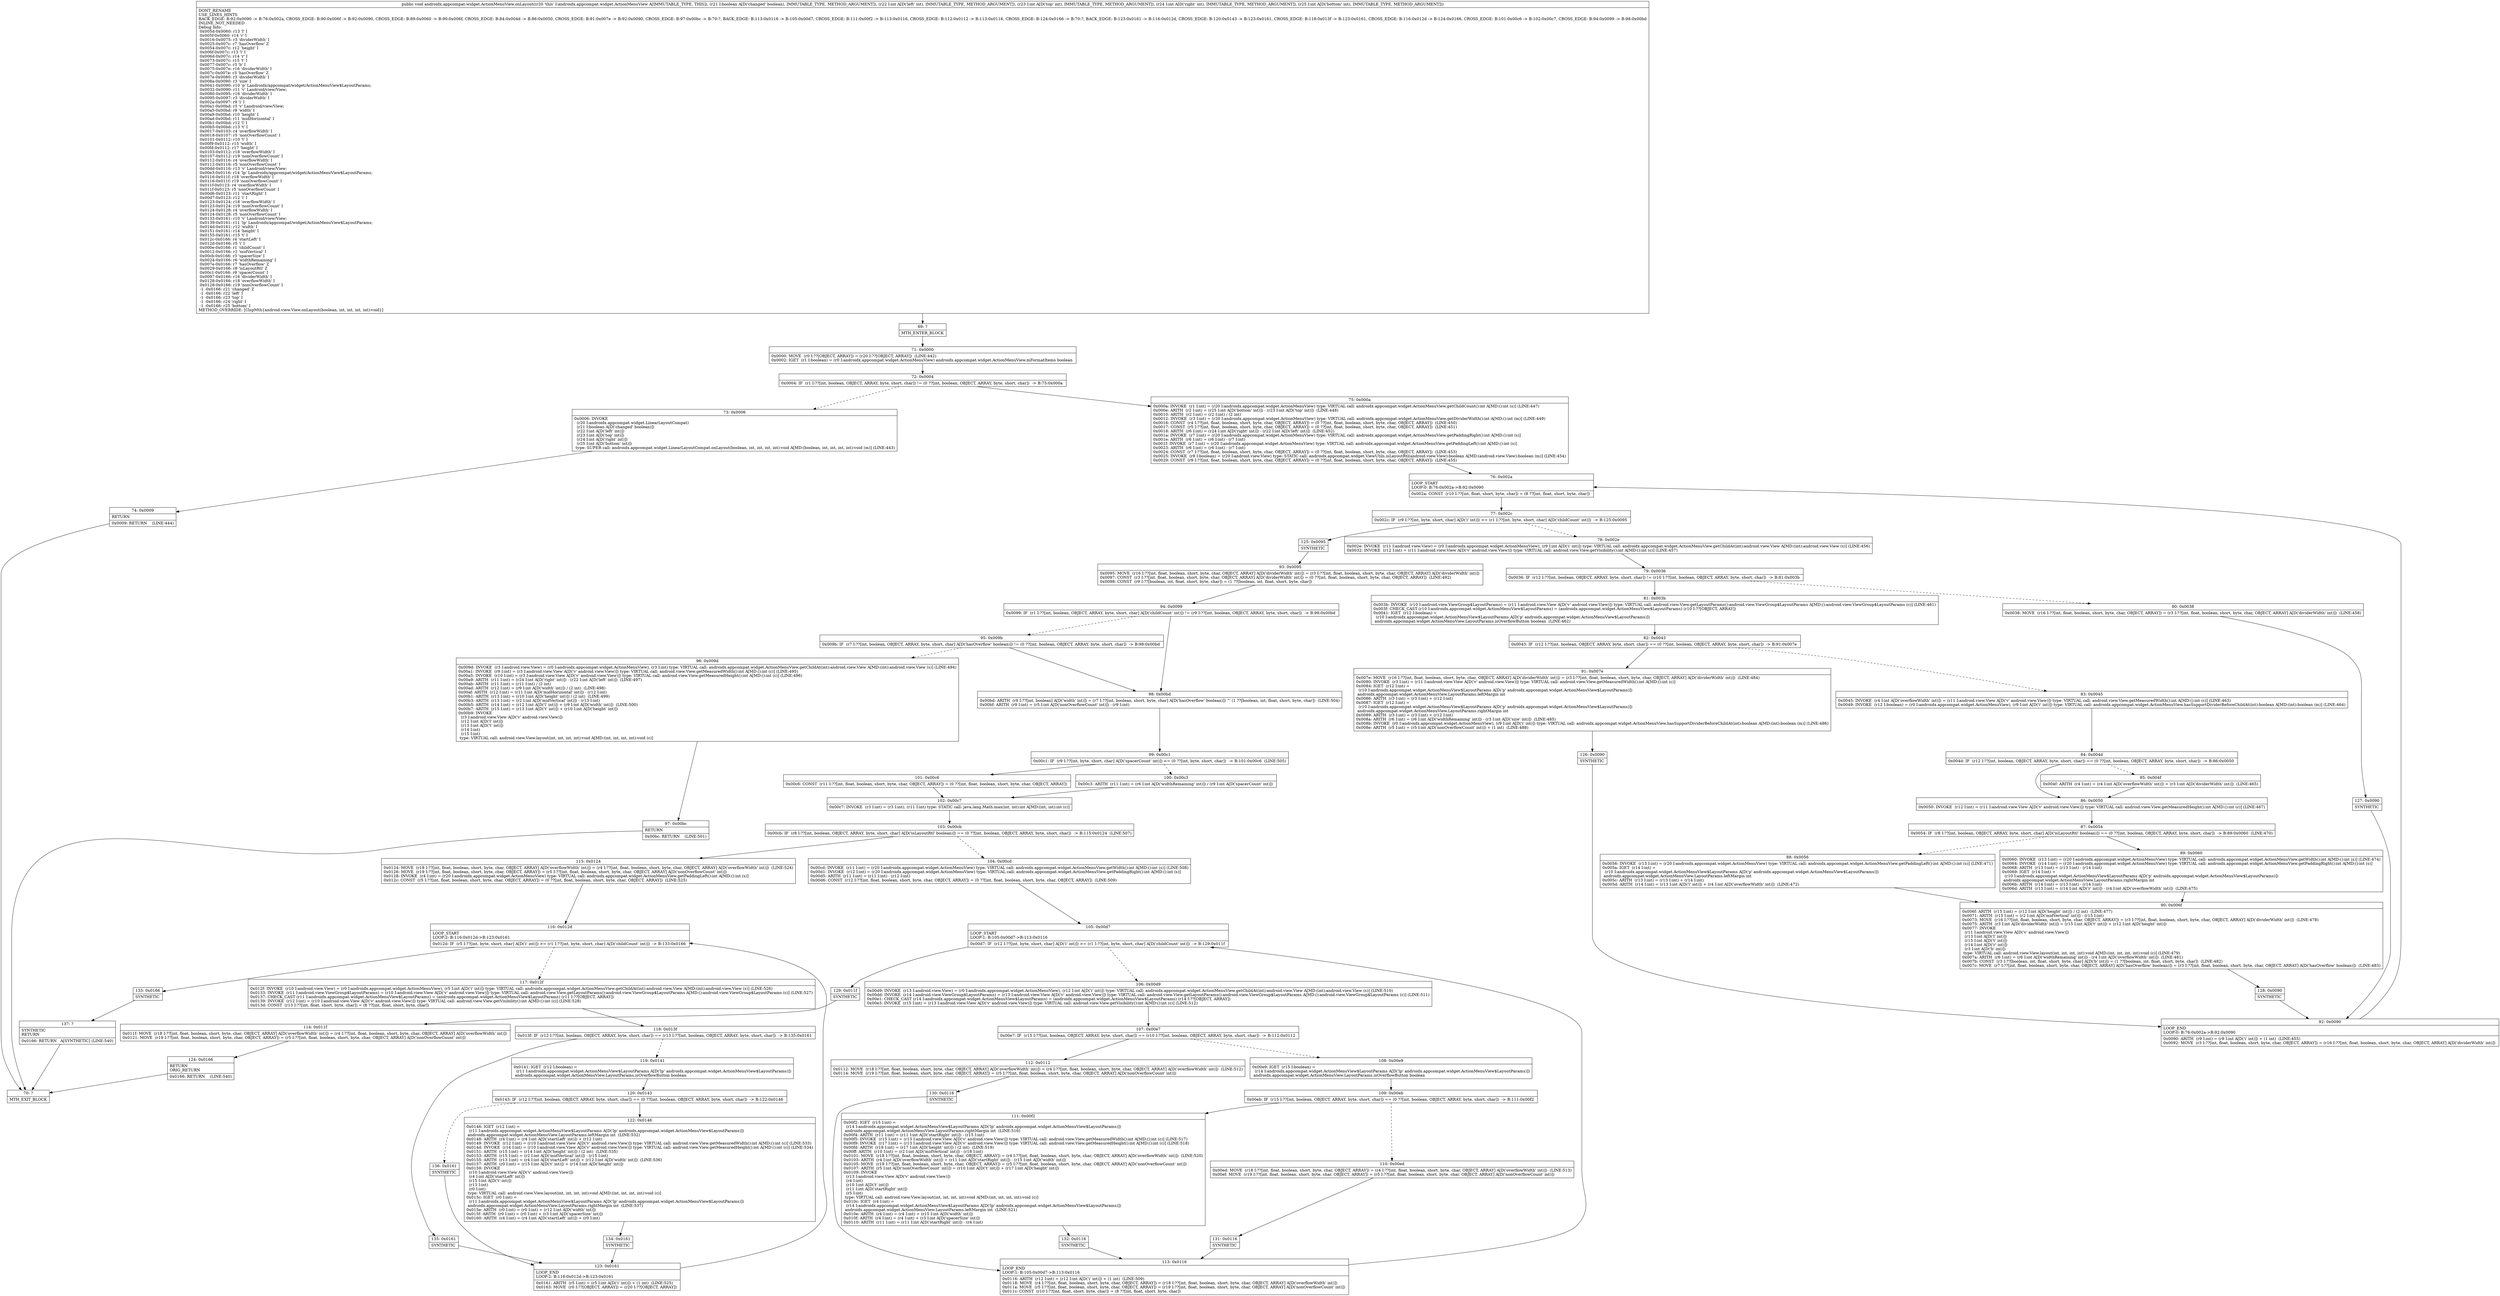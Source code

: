digraph "CFG forandroidx.appcompat.widget.ActionMenuView.onLayout(ZIIII)V" {
Node_69 [shape=record,label="{69\:\ ?|MTH_ENTER_BLOCK\l}"];
Node_71 [shape=record,label="{71\:\ 0x0000|0x0000: MOVE  (r0 I:??[OBJECT, ARRAY]) = (r20 I:??[OBJECT, ARRAY])  (LINE:442)\l0x0002: IGET  (r1 I:boolean) = (r0 I:androidx.appcompat.widget.ActionMenuView) androidx.appcompat.widget.ActionMenuView.mFormatItems boolean \l}"];
Node_72 [shape=record,label="{72\:\ 0x0004|0x0004: IF  (r1 I:??[int, boolean, OBJECT, ARRAY, byte, short, char]) != (0 ??[int, boolean, OBJECT, ARRAY, byte, short, char])  \-\> B:75:0x000a \l}"];
Node_73 [shape=record,label="{73\:\ 0x0006|0x0006: INVOKE  \l  (r20 I:androidx.appcompat.widget.LinearLayoutCompat)\l  (r21 I:boolean A[D('changed' boolean)])\l  (r22 I:int A[D('left' int)])\l  (r23 I:int A[D('top' int)])\l  (r24 I:int A[D('right' int)])\l  (r25 I:int A[D('bottom' int)])\l type: SUPER call: androidx.appcompat.widget.LinearLayoutCompat.onLayout(boolean, int, int, int, int):void A[MD:(boolean, int, int, int, int):void (m)] (LINE:443)\l}"];
Node_74 [shape=record,label="{74\:\ 0x0009|RETURN\l|0x0009: RETURN    (LINE:444)\l}"];
Node_70 [shape=record,label="{70\:\ ?|MTH_EXIT_BLOCK\l}"];
Node_75 [shape=record,label="{75\:\ 0x000a|0x000a: INVOKE  (r1 I:int) = (r20 I:androidx.appcompat.widget.ActionMenuView) type: VIRTUAL call: androidx.appcompat.widget.ActionMenuView.getChildCount():int A[MD:():int (s)] (LINE:447)\l0x000e: ARITH  (r2 I:int) = (r25 I:int A[D('bottom' int)]) \- (r23 I:int A[D('top' int)])  (LINE:448)\l0x0010: ARITH  (r2 I:int) = (r2 I:int) \/ (2 int) \l0x0012: INVOKE  (r3 I:int) = (r20 I:androidx.appcompat.widget.ActionMenuView) type: VIRTUAL call: androidx.appcompat.widget.ActionMenuView.getDividerWidth():int A[MD:():int (m)] (LINE:449)\l0x0016: CONST  (r4 I:??[int, float, boolean, short, byte, char, OBJECT, ARRAY]) = (0 ??[int, float, boolean, short, byte, char, OBJECT, ARRAY])  (LINE:450)\l0x0017: CONST  (r5 I:??[int, float, boolean, short, byte, char, OBJECT, ARRAY]) = (0 ??[int, float, boolean, short, byte, char, OBJECT, ARRAY])  (LINE:451)\l0x0018: ARITH  (r6 I:int) = (r24 I:int A[D('right' int)]) \- (r22 I:int A[D('left' int)])  (LINE:452)\l0x001a: INVOKE  (r7 I:int) = (r20 I:androidx.appcompat.widget.ActionMenuView) type: VIRTUAL call: androidx.appcompat.widget.ActionMenuView.getPaddingRight():int A[MD:():int (s)]\l0x001e: ARITH  (r6 I:int) = (r6 I:int) \- (r7 I:int) \l0x001f: INVOKE  (r7 I:int) = (r20 I:androidx.appcompat.widget.ActionMenuView) type: VIRTUAL call: androidx.appcompat.widget.ActionMenuView.getPaddingLeft():int A[MD:():int (s)]\l0x0023: ARITH  (r6 I:int) = (r6 I:int) \- (r7 I:int) \l0x0024: CONST  (r7 I:??[int, float, boolean, short, byte, char, OBJECT, ARRAY]) = (0 ??[int, float, boolean, short, byte, char, OBJECT, ARRAY])  (LINE:453)\l0x0025: INVOKE  (r8 I:boolean) = (r20 I:android.view.View) type: STATIC call: androidx.appcompat.widget.ViewUtils.isLayoutRtl(android.view.View):boolean A[MD:(android.view.View):boolean (m)] (LINE:454)\l0x0029: CONST  (r9 I:??[int, float, boolean, short, byte, char, OBJECT, ARRAY]) = (0 ??[int, float, boolean, short, byte, char, OBJECT, ARRAY])  (LINE:455)\l}"];
Node_76 [shape=record,label="{76\:\ 0x002a|LOOP_START\lLOOP:0: B:76:0x002a\-\>B:92:0x0090\l|0x002a: CONST  (r10 I:??[int, float, short, byte, char]) = (8 ??[int, float, short, byte, char]) \l}"];
Node_77 [shape=record,label="{77\:\ 0x002c|0x002c: IF  (r9 I:??[int, byte, short, char] A[D('i' int)]) \>= (r1 I:??[int, byte, short, char] A[D('childCount' int)])  \-\> B:125:0x0095 \l}"];
Node_78 [shape=record,label="{78\:\ 0x002e|0x002e: INVOKE  (r11 I:android.view.View) = (r0 I:androidx.appcompat.widget.ActionMenuView), (r9 I:int A[D('i' int)]) type: VIRTUAL call: androidx.appcompat.widget.ActionMenuView.getChildAt(int):android.view.View A[MD:(int):android.view.View (s)] (LINE:456)\l0x0032: INVOKE  (r12 I:int) = (r11 I:android.view.View A[D('v' android.view.View)]) type: VIRTUAL call: android.view.View.getVisibility():int A[MD:():int (c)] (LINE:457)\l}"];
Node_79 [shape=record,label="{79\:\ 0x0036|0x0036: IF  (r12 I:??[int, boolean, OBJECT, ARRAY, byte, short, char]) != (r10 I:??[int, boolean, OBJECT, ARRAY, byte, short, char])  \-\> B:81:0x003b \l}"];
Node_80 [shape=record,label="{80\:\ 0x0038|0x0038: MOVE  (r16 I:??[int, float, boolean, short, byte, char, OBJECT, ARRAY]) = (r3 I:??[int, float, boolean, short, byte, char, OBJECT, ARRAY] A[D('dividerWidth' int)])  (LINE:458)\l}"];
Node_127 [shape=record,label="{127\:\ 0x0090|SYNTHETIC\l}"];
Node_92 [shape=record,label="{92\:\ 0x0090|LOOP_END\lLOOP:0: B:76:0x002a\-\>B:92:0x0090\l|0x0090: ARITH  (r9 I:int) = (r9 I:int A[D('i' int)]) + (1 int)  (LINE:455)\l0x0092: MOVE  (r3 I:??[int, float, boolean, short, byte, char, OBJECT, ARRAY]) = (r16 I:??[int, float, boolean, short, byte, char, OBJECT, ARRAY] A[D('dividerWidth' int)]) \l}"];
Node_81 [shape=record,label="{81\:\ 0x003b|0x003b: INVOKE  (r10 I:android.view.ViewGroup$LayoutParams) = (r11 I:android.view.View A[D('v' android.view.View)]) type: VIRTUAL call: android.view.View.getLayoutParams():android.view.ViewGroup$LayoutParams A[MD:():android.view.ViewGroup$LayoutParams (c)] (LINE:461)\l0x003f: CHECK_CAST (r10 I:androidx.appcompat.widget.ActionMenuView$LayoutParams) = (androidx.appcompat.widget.ActionMenuView$LayoutParams) (r10 I:??[OBJECT, ARRAY]) \l0x0041: IGET  (r12 I:boolean) = \l  (r10 I:androidx.appcompat.widget.ActionMenuView$LayoutParams A[D('p' androidx.appcompat.widget.ActionMenuView$LayoutParams)])\l androidx.appcompat.widget.ActionMenuView.LayoutParams.isOverflowButton boolean  (LINE:462)\l}"];
Node_82 [shape=record,label="{82\:\ 0x0043|0x0043: IF  (r12 I:??[int, boolean, OBJECT, ARRAY, byte, short, char]) == (0 ??[int, boolean, OBJECT, ARRAY, byte, short, char])  \-\> B:91:0x007e \l}"];
Node_83 [shape=record,label="{83\:\ 0x0045|0x0045: INVOKE  (r4 I:int A[D('overflowWidth' int)]) = (r11 I:android.view.View A[D('v' android.view.View)]) type: VIRTUAL call: android.view.View.getMeasuredWidth():int A[MD:():int (c)] (LINE:463)\l0x0049: INVOKE  (r12 I:boolean) = (r0 I:androidx.appcompat.widget.ActionMenuView), (r9 I:int A[D('i' int)]) type: VIRTUAL call: androidx.appcompat.widget.ActionMenuView.hasSupportDividerBeforeChildAt(int):boolean A[MD:(int):boolean (m)] (LINE:464)\l}"];
Node_84 [shape=record,label="{84\:\ 0x004d|0x004d: IF  (r12 I:??[int, boolean, OBJECT, ARRAY, byte, short, char]) == (0 ??[int, boolean, OBJECT, ARRAY, byte, short, char])  \-\> B:86:0x0050 \l}"];
Node_85 [shape=record,label="{85\:\ 0x004f|0x004f: ARITH  (r4 I:int) = (r4 I:int A[D('overflowWidth' int)]) + (r3 I:int A[D('dividerWidth' int)])  (LINE:465)\l}"];
Node_86 [shape=record,label="{86\:\ 0x0050|0x0050: INVOKE  (r12 I:int) = (r11 I:android.view.View A[D('v' android.view.View)]) type: VIRTUAL call: android.view.View.getMeasuredHeight():int A[MD:():int (c)] (LINE:467)\l}"];
Node_87 [shape=record,label="{87\:\ 0x0054|0x0054: IF  (r8 I:??[int, boolean, OBJECT, ARRAY, byte, short, char] A[D('isLayoutRtl' boolean)]) == (0 ??[int, boolean, OBJECT, ARRAY, byte, short, char])  \-\> B:89:0x0060  (LINE:470)\l}"];
Node_88 [shape=record,label="{88\:\ 0x0056|0x0056: INVOKE  (r13 I:int) = (r20 I:androidx.appcompat.widget.ActionMenuView) type: VIRTUAL call: androidx.appcompat.widget.ActionMenuView.getPaddingLeft():int A[MD:():int (s)] (LINE:471)\l0x005a: IGET  (r14 I:int) = \l  (r10 I:androidx.appcompat.widget.ActionMenuView$LayoutParams A[D('p' androidx.appcompat.widget.ActionMenuView$LayoutParams)])\l androidx.appcompat.widget.ActionMenuView.LayoutParams.leftMargin int \l0x005c: ARITH  (r13 I:int) = (r13 I:int) + (r14 I:int) \l0x005d: ARITH  (r14 I:int) = (r13 I:int A[D('l' int)]) + (r4 I:int A[D('overflowWidth' int)])  (LINE:472)\l}"];
Node_90 [shape=record,label="{90\:\ 0x006f|0x006f: ARITH  (r15 I:int) = (r12 I:int A[D('height' int)]) \/ (2 int)  (LINE:477)\l0x0071: ARITH  (r15 I:int) = (r2 I:int A[D('midVertical' int)]) \- (r15 I:int) \l0x0073: MOVE  (r16 I:??[int, float, boolean, short, byte, char, OBJECT, ARRAY]) = (r3 I:??[int, float, boolean, short, byte, char, OBJECT, ARRAY] A[D('dividerWidth' int)])  (LINE:478)\l0x0075: ARITH  (r3 I:int A[D('dividerWidth' int)]) = (r15 I:int A[D('t' int)]) + (r12 I:int A[D('height' int)]) \l0x0077: INVOKE  \l  (r11 I:android.view.View A[D('v' android.view.View)])\l  (r13 I:int A[D('l' int)])\l  (r15 I:int A[D('t' int)])\l  (r14 I:int A[D('r' int)])\l  (r3 I:int A[D('b' int)])\l type: VIRTUAL call: android.view.View.layout(int, int, int, int):void A[MD:(int, int, int, int):void (c)] (LINE:479)\l0x007a: ARITH  (r6 I:int) = (r6 I:int A[D('widthRemaining' int)]) \- (r4 I:int A[D('overflowWidth' int)])  (LINE:481)\l0x007b: CONST  (r3 I:??[boolean, int, float, short, byte, char] A[D('b' int)]) = (1 ??[boolean, int, float, short, byte, char])  (LINE:482)\l0x007c: MOVE  (r7 I:??[int, float, boolean, short, byte, char, OBJECT, ARRAY] A[D('hasOverflow' boolean)]) = (r3 I:??[int, float, boolean, short, byte, char, OBJECT, ARRAY] A[D('hasOverflow' boolean)])  (LINE:483)\l}"];
Node_128 [shape=record,label="{128\:\ 0x0090|SYNTHETIC\l}"];
Node_89 [shape=record,label="{89\:\ 0x0060|0x0060: INVOKE  (r13 I:int) = (r20 I:androidx.appcompat.widget.ActionMenuView) type: VIRTUAL call: androidx.appcompat.widget.ActionMenuView.getWidth():int A[MD:():int (s)] (LINE:474)\l0x0064: INVOKE  (r14 I:int) = (r20 I:androidx.appcompat.widget.ActionMenuView) type: VIRTUAL call: androidx.appcompat.widget.ActionMenuView.getPaddingRight():int A[MD:():int (s)]\l0x0068: ARITH  (r13 I:int) = (r13 I:int) \- (r14 I:int) \l0x0069: IGET  (r14 I:int) = \l  (r10 I:androidx.appcompat.widget.ActionMenuView$LayoutParams A[D('p' androidx.appcompat.widget.ActionMenuView$LayoutParams)])\l androidx.appcompat.widget.ActionMenuView.LayoutParams.rightMargin int \l0x006b: ARITH  (r14 I:int) = (r13 I:int) \- (r14 I:int) \l0x006d: ARITH  (r13 I:int) = (r14 I:int A[D('r' int)]) \- (r4 I:int A[D('overflowWidth' int)])  (LINE:475)\l}"];
Node_91 [shape=record,label="{91\:\ 0x007e|0x007e: MOVE  (r16 I:??[int, float, boolean, short, byte, char, OBJECT, ARRAY] A[D('dividerWidth' int)]) = (r3 I:??[int, float, boolean, short, byte, char, OBJECT, ARRAY] A[D('dividerWidth' int)])  (LINE:484)\l0x0080: INVOKE  (r3 I:int) = (r11 I:android.view.View A[D('v' android.view.View)]) type: VIRTUAL call: android.view.View.getMeasuredWidth():int A[MD:():int (c)]\l0x0084: IGET  (r12 I:int) = \l  (r10 I:androidx.appcompat.widget.ActionMenuView$LayoutParams A[D('p' androidx.appcompat.widget.ActionMenuView$LayoutParams)])\l androidx.appcompat.widget.ActionMenuView.LayoutParams.leftMargin int \l0x0086: ARITH  (r3 I:int) = (r3 I:int) + (r12 I:int) \l0x0087: IGET  (r12 I:int) = \l  (r10 I:androidx.appcompat.widget.ActionMenuView$LayoutParams A[D('p' androidx.appcompat.widget.ActionMenuView$LayoutParams)])\l androidx.appcompat.widget.ActionMenuView.LayoutParams.rightMargin int \l0x0089: ARITH  (r3 I:int) = (r3 I:int) + (r12 I:int) \l0x008a: ARITH  (r6 I:int) = (r6 I:int A[D('widthRemaining' int)]) \- (r3 I:int A[D('size' int)])  (LINE:485)\l0x008b: INVOKE  (r0 I:androidx.appcompat.widget.ActionMenuView), (r9 I:int A[D('i' int)]) type: VIRTUAL call: androidx.appcompat.widget.ActionMenuView.hasSupportDividerBeforeChildAt(int):boolean A[MD:(int):boolean (m)] (LINE:486)\l0x008e: ARITH  (r5 I:int) = (r5 I:int A[D('nonOverflowCount' int)]) + (1 int)  (LINE:488)\l}"];
Node_126 [shape=record,label="{126\:\ 0x0090|SYNTHETIC\l}"];
Node_125 [shape=record,label="{125\:\ 0x0095|SYNTHETIC\l}"];
Node_93 [shape=record,label="{93\:\ 0x0095|0x0095: MOVE  (r16 I:??[int, float, boolean, short, byte, char, OBJECT, ARRAY] A[D('dividerWidth' int)]) = (r3 I:??[int, float, boolean, short, byte, char, OBJECT, ARRAY] A[D('dividerWidth' int)]) \l0x0097: CONST  (r3 I:??[int, float, boolean, short, byte, char, OBJECT, ARRAY] A[D('dividerWidth' int)]) = (0 ??[int, float, boolean, short, byte, char, OBJECT, ARRAY])  (LINE:492)\l0x0098: CONST  (r9 I:??[boolean, int, float, short, byte, char]) = (1 ??[boolean, int, float, short, byte, char]) \l}"];
Node_94 [shape=record,label="{94\:\ 0x0099|0x0099: IF  (r1 I:??[int, boolean, OBJECT, ARRAY, byte, short, char] A[D('childCount' int)]) != (r9 I:??[int, boolean, OBJECT, ARRAY, byte, short, char])  \-\> B:98:0x00bd \l}"];
Node_95 [shape=record,label="{95\:\ 0x009b|0x009b: IF  (r7 I:??[int, boolean, OBJECT, ARRAY, byte, short, char] A[D('hasOverflow' boolean)]) != (0 ??[int, boolean, OBJECT, ARRAY, byte, short, char])  \-\> B:98:0x00bd \l}"];
Node_96 [shape=record,label="{96\:\ 0x009d|0x009d: INVOKE  (r3 I:android.view.View) = (r0 I:androidx.appcompat.widget.ActionMenuView), (r3 I:int) type: VIRTUAL call: androidx.appcompat.widget.ActionMenuView.getChildAt(int):android.view.View A[MD:(int):android.view.View (s)] (LINE:494)\l0x00a1: INVOKE  (r9 I:int) = (r3 I:android.view.View A[D('v' android.view.View)]) type: VIRTUAL call: android.view.View.getMeasuredWidth():int A[MD:():int (c)] (LINE:495)\l0x00a5: INVOKE  (r10 I:int) = (r3 I:android.view.View A[D('v' android.view.View)]) type: VIRTUAL call: android.view.View.getMeasuredHeight():int A[MD:():int (c)] (LINE:496)\l0x00a9: ARITH  (r11 I:int) = (r24 I:int A[D('right' int)]) \- (r22 I:int A[D('left' int)])  (LINE:497)\l0x00ab: ARITH  (r11 I:int) = (r11 I:int) \/ (2 int) \l0x00ad: ARITH  (r12 I:int) = (r9 I:int A[D('width' int)]) \/ (2 int)  (LINE:498)\l0x00af: ARITH  (r12 I:int) = (r11 I:int A[D('midHorizontal' int)]) \- (r12 I:int) \l0x00b1: ARITH  (r13 I:int) = (r10 I:int A[D('height' int)]) \/ (2 int)  (LINE:499)\l0x00b3: ARITH  (r13 I:int) = (r2 I:int A[D('midVertical' int)]) \- (r13 I:int) \l0x00b5: ARITH  (r14 I:int) = (r12 I:int A[D('l' int)]) + (r9 I:int A[D('width' int)])  (LINE:500)\l0x00b7: ARITH  (r15 I:int) = (r13 I:int A[D('t' int)]) + (r10 I:int A[D('height' int)]) \l0x00b9: INVOKE  \l  (r3 I:android.view.View A[D('v' android.view.View)])\l  (r12 I:int A[D('l' int)])\l  (r13 I:int A[D('t' int)])\l  (r14 I:int)\l  (r15 I:int)\l type: VIRTUAL call: android.view.View.layout(int, int, int, int):void A[MD:(int, int, int, int):void (c)]\l}"];
Node_97 [shape=record,label="{97\:\ 0x00bc|RETURN\l|0x00bc: RETURN    (LINE:501)\l}"];
Node_98 [shape=record,label="{98\:\ 0x00bd|0x00bd: ARITH  (r9 I:??[int, boolean] A[D('width' int)]) = (r7 I:??[int, boolean, short, byte, char] A[D('hasOverflow' boolean)]) ^ (1 ??[boolean, int, float, short, byte, char])  (LINE:504)\l0x00bf: ARITH  (r9 I:int) = (r5 I:int A[D('nonOverflowCount' int)]) \- (r9 I:int) \l}"];
Node_99 [shape=record,label="{99\:\ 0x00c1|0x00c1: IF  (r9 I:??[int, byte, short, char] A[D('spacerCount' int)]) \<= (0 ??[int, byte, short, char])  \-\> B:101:0x00c6  (LINE:505)\l}"];
Node_100 [shape=record,label="{100\:\ 0x00c3|0x00c3: ARITH  (r11 I:int) = (r6 I:int A[D('widthRemaining' int)]) \/ (r9 I:int A[D('spacerCount' int)]) \l}"];
Node_102 [shape=record,label="{102\:\ 0x00c7|0x00c7: INVOKE  (r3 I:int) = (r3 I:int), (r11 I:int) type: STATIC call: java.lang.Math.max(int, int):int A[MD:(int, int):int (c)]\l}"];
Node_103 [shape=record,label="{103\:\ 0x00cb|0x00cb: IF  (r8 I:??[int, boolean, OBJECT, ARRAY, byte, short, char] A[D('isLayoutRtl' boolean)]) == (0 ??[int, boolean, OBJECT, ARRAY, byte, short, char])  \-\> B:115:0x0124  (LINE:507)\l}"];
Node_104 [shape=record,label="{104\:\ 0x00cd|0x00cd: INVOKE  (r11 I:int) = (r20 I:androidx.appcompat.widget.ActionMenuView) type: VIRTUAL call: androidx.appcompat.widget.ActionMenuView.getWidth():int A[MD:():int (s)] (LINE:508)\l0x00d1: INVOKE  (r12 I:int) = (r20 I:androidx.appcompat.widget.ActionMenuView) type: VIRTUAL call: androidx.appcompat.widget.ActionMenuView.getPaddingRight():int A[MD:():int (s)]\l0x00d5: ARITH  (r11 I:int) = (r11 I:int) \- (r12 I:int) \l0x00d6: CONST  (r12 I:??[int, float, boolean, short, byte, char, OBJECT, ARRAY]) = (0 ??[int, float, boolean, short, byte, char, OBJECT, ARRAY])  (LINE:509)\l}"];
Node_105 [shape=record,label="{105\:\ 0x00d7|LOOP_START\lLOOP:1: B:105:0x00d7\-\>B:113:0x0116\l|0x00d7: IF  (r12 I:??[int, byte, short, char] A[D('i' int)]) \>= (r1 I:??[int, byte, short, char] A[D('childCount' int)])  \-\> B:129:0x011f \l}"];
Node_106 [shape=record,label="{106\:\ 0x00d9|0x00d9: INVOKE  (r13 I:android.view.View) = (r0 I:androidx.appcompat.widget.ActionMenuView), (r12 I:int A[D('i' int)]) type: VIRTUAL call: androidx.appcompat.widget.ActionMenuView.getChildAt(int):android.view.View A[MD:(int):android.view.View (s)] (LINE:510)\l0x00dd: INVOKE  (r14 I:android.view.ViewGroup$LayoutParams) = (r13 I:android.view.View A[D('v' android.view.View)]) type: VIRTUAL call: android.view.View.getLayoutParams():android.view.ViewGroup$LayoutParams A[MD:():android.view.ViewGroup$LayoutParams (c)] (LINE:511)\l0x00e1: CHECK_CAST (r14 I:androidx.appcompat.widget.ActionMenuView$LayoutParams) = (androidx.appcompat.widget.ActionMenuView$LayoutParams) (r14 I:??[OBJECT, ARRAY]) \l0x00e3: INVOKE  (r15 I:int) = (r13 I:android.view.View A[D('v' android.view.View)]) type: VIRTUAL call: android.view.View.getVisibility():int A[MD:():int (c)] (LINE:512)\l}"];
Node_107 [shape=record,label="{107\:\ 0x00e7|0x00e7: IF  (r15 I:??[int, boolean, OBJECT, ARRAY, byte, short, char]) == (r10 I:??[int, boolean, OBJECT, ARRAY, byte, short, char])  \-\> B:112:0x0112 \l}"];
Node_108 [shape=record,label="{108\:\ 0x00e9|0x00e9: IGET  (r15 I:boolean) = \l  (r14 I:androidx.appcompat.widget.ActionMenuView$LayoutParams A[D('lp' androidx.appcompat.widget.ActionMenuView$LayoutParams)])\l androidx.appcompat.widget.ActionMenuView.LayoutParams.isOverflowButton boolean \l}"];
Node_109 [shape=record,label="{109\:\ 0x00eb|0x00eb: IF  (r15 I:??[int, boolean, OBJECT, ARRAY, byte, short, char]) == (0 ??[int, boolean, OBJECT, ARRAY, byte, short, char])  \-\> B:111:0x00f2 \l}"];
Node_110 [shape=record,label="{110\:\ 0x00ed|0x00ed: MOVE  (r18 I:??[int, float, boolean, short, byte, char, OBJECT, ARRAY]) = (r4 I:??[int, float, boolean, short, byte, char, OBJECT, ARRAY] A[D('overflowWidth' int)])  (LINE:513)\l0x00ef: MOVE  (r19 I:??[int, float, boolean, short, byte, char, OBJECT, ARRAY]) = (r5 I:??[int, float, boolean, short, byte, char, OBJECT, ARRAY] A[D('nonOverflowCount' int)]) \l}"];
Node_131 [shape=record,label="{131\:\ 0x0116|SYNTHETIC\l}"];
Node_113 [shape=record,label="{113\:\ 0x0116|LOOP_END\lLOOP:1: B:105:0x00d7\-\>B:113:0x0116\l|0x0116: ARITH  (r12 I:int) = (r12 I:int A[D('i' int)]) + (1 int)  (LINE:509)\l0x0118: MOVE  (r4 I:??[int, float, boolean, short, byte, char, OBJECT, ARRAY]) = (r18 I:??[int, float, boolean, short, byte, char, OBJECT, ARRAY] A[D('overflowWidth' int)]) \l0x011a: MOVE  (r5 I:??[int, float, boolean, short, byte, char, OBJECT, ARRAY]) = (r19 I:??[int, float, boolean, short, byte, char, OBJECT, ARRAY] A[D('nonOverflowCount' int)]) \l0x011c: CONST  (r10 I:??[int, float, short, byte, char]) = (8 ??[int, float, short, byte, char]) \l}"];
Node_111 [shape=record,label="{111\:\ 0x00f2|0x00f2: IGET  (r15 I:int) = \l  (r14 I:androidx.appcompat.widget.ActionMenuView$LayoutParams A[D('lp' androidx.appcompat.widget.ActionMenuView$LayoutParams)])\l androidx.appcompat.widget.ActionMenuView.LayoutParams.rightMargin int  (LINE:516)\l0x00f4: ARITH  (r11 I:int) = (r11 I:int A[D('startRight' int)]) \- (r15 I:int) \l0x00f5: INVOKE  (r15 I:int) = (r13 I:android.view.View A[D('v' android.view.View)]) type: VIRTUAL call: android.view.View.getMeasuredWidth():int A[MD:():int (c)] (LINE:517)\l0x00f9: INVOKE  (r17 I:int) = (r13 I:android.view.View A[D('v' android.view.View)]) type: VIRTUAL call: android.view.View.getMeasuredHeight():int A[MD:():int (c)] (LINE:518)\l0x00fd: ARITH  (r18 I:int) = (r17 I:int A[D('height' int)]) \/ (2 int)  (LINE:519)\l0x00ff: ARITH  (r10 I:int) = (r2 I:int A[D('midVertical' int)]) \- (r18 I:int) \l0x0101: MOVE  (r18 I:??[int, float, boolean, short, byte, char, OBJECT, ARRAY]) = (r4 I:??[int, float, boolean, short, byte, char, OBJECT, ARRAY] A[D('overflowWidth' int)])  (LINE:520)\l0x0103: ARITH  (r4 I:int A[D('overflowWidth' int)]) = (r11 I:int A[D('startRight' int)]) \- (r15 I:int A[D('width' int)]) \l0x0105: MOVE  (r19 I:??[int, float, boolean, short, byte, char, OBJECT, ARRAY]) = (r5 I:??[int, float, boolean, short, byte, char, OBJECT, ARRAY] A[D('nonOverflowCount' int)]) \l0x0107: ARITH  (r5 I:int A[D('nonOverflowCount' int)]) = (r10 I:int A[D('t' int)]) + (r17 I:int A[D('height' int)]) \l0x0109: INVOKE  \l  (r13 I:android.view.View A[D('v' android.view.View)])\l  (r4 I:int)\l  (r10 I:int A[D('t' int)])\l  (r11 I:int A[D('startRight' int)])\l  (r5 I:int)\l type: VIRTUAL call: android.view.View.layout(int, int, int, int):void A[MD:(int, int, int, int):void (c)]\l0x010c: IGET  (r4 I:int) = \l  (r14 I:androidx.appcompat.widget.ActionMenuView$LayoutParams A[D('lp' androidx.appcompat.widget.ActionMenuView$LayoutParams)])\l androidx.appcompat.widget.ActionMenuView.LayoutParams.leftMargin int  (LINE:521)\l0x010e: ARITH  (r4 I:int) = (r4 I:int) + (r15 I:int A[D('width' int)]) \l0x010f: ARITH  (r4 I:int) = (r4 I:int) + (r3 I:int A[D('spacerSize' int)]) \l0x0110: ARITH  (r11 I:int) = (r11 I:int A[D('startRight' int)]) \- (r4 I:int) \l}"];
Node_132 [shape=record,label="{132\:\ 0x0116|SYNTHETIC\l}"];
Node_112 [shape=record,label="{112\:\ 0x0112|0x0112: MOVE  (r18 I:??[int, float, boolean, short, byte, char, OBJECT, ARRAY] A[D('overflowWidth' int)]) = (r4 I:??[int, float, boolean, short, byte, char, OBJECT, ARRAY] A[D('overflowWidth' int)])  (LINE:512)\l0x0114: MOVE  (r19 I:??[int, float, boolean, short, byte, char, OBJECT, ARRAY]) = (r5 I:??[int, float, boolean, short, byte, char, OBJECT, ARRAY] A[D('nonOverflowCount' int)]) \l}"];
Node_130 [shape=record,label="{130\:\ 0x0116|SYNTHETIC\l}"];
Node_129 [shape=record,label="{129\:\ 0x011f|SYNTHETIC\l}"];
Node_114 [shape=record,label="{114\:\ 0x011f|0x011f: MOVE  (r18 I:??[int, float, boolean, short, byte, char, OBJECT, ARRAY] A[D('overflowWidth' int)]) = (r4 I:??[int, float, boolean, short, byte, char, OBJECT, ARRAY] A[D('overflowWidth' int)]) \l0x0121: MOVE  (r19 I:??[int, float, boolean, short, byte, char, OBJECT, ARRAY]) = (r5 I:??[int, float, boolean, short, byte, char, OBJECT, ARRAY] A[D('nonOverflowCount' int)]) \l}"];
Node_124 [shape=record,label="{124\:\ 0x0166|RETURN\lORIG_RETURN\l|0x0166: RETURN    (LINE:540)\l}"];
Node_115 [shape=record,label="{115\:\ 0x0124|0x0124: MOVE  (r18 I:??[int, float, boolean, short, byte, char, OBJECT, ARRAY] A[D('overflowWidth' int)]) = (r4 I:??[int, float, boolean, short, byte, char, OBJECT, ARRAY] A[D('overflowWidth' int)])  (LINE:524)\l0x0126: MOVE  (r19 I:??[int, float, boolean, short, byte, char, OBJECT, ARRAY]) = (r5 I:??[int, float, boolean, short, byte, char, OBJECT, ARRAY] A[D('nonOverflowCount' int)]) \l0x0128: INVOKE  (r4 I:int) = (r20 I:androidx.appcompat.widget.ActionMenuView) type: VIRTUAL call: androidx.appcompat.widget.ActionMenuView.getPaddingLeft():int A[MD:():int (s)]\l0x012c: CONST  (r5 I:??[int, float, boolean, short, byte, char, OBJECT, ARRAY]) = (0 ??[int, float, boolean, short, byte, char, OBJECT, ARRAY])  (LINE:525)\l}"];
Node_116 [shape=record,label="{116\:\ 0x012d|LOOP_START\lLOOP:2: B:116:0x012d\-\>B:123:0x0161\l|0x012d: IF  (r5 I:??[int, byte, short, char] A[D('i' int)]) \>= (r1 I:??[int, byte, short, char] A[D('childCount' int)])  \-\> B:133:0x0166 \l}"];
Node_117 [shape=record,label="{117\:\ 0x012f|0x012f: INVOKE  (r10 I:android.view.View) = (r0 I:androidx.appcompat.widget.ActionMenuView), (r5 I:int A[D('i' int)]) type: VIRTUAL call: androidx.appcompat.widget.ActionMenuView.getChildAt(int):android.view.View A[MD:(int):android.view.View (s)] (LINE:526)\l0x0133: INVOKE  (r11 I:android.view.ViewGroup$LayoutParams) = (r10 I:android.view.View A[D('v' android.view.View)]) type: VIRTUAL call: android.view.View.getLayoutParams():android.view.ViewGroup$LayoutParams A[MD:():android.view.ViewGroup$LayoutParams (c)] (LINE:527)\l0x0137: CHECK_CAST (r11 I:androidx.appcompat.widget.ActionMenuView$LayoutParams) = (androidx.appcompat.widget.ActionMenuView$LayoutParams) (r11 I:??[OBJECT, ARRAY]) \l0x0139: INVOKE  (r12 I:int) = (r10 I:android.view.View A[D('v' android.view.View)]) type: VIRTUAL call: android.view.View.getVisibility():int A[MD:():int (c)] (LINE:528)\l0x013d: CONST  (r13 I:??[int, float, short, byte, char]) = (8 ??[int, float, short, byte, char]) \l}"];
Node_118 [shape=record,label="{118\:\ 0x013f|0x013f: IF  (r12 I:??[int, boolean, OBJECT, ARRAY, byte, short, char]) == (r13 I:??[int, boolean, OBJECT, ARRAY, byte, short, char])  \-\> B:135:0x0161 \l}"];
Node_119 [shape=record,label="{119\:\ 0x0141|0x0141: IGET  (r12 I:boolean) = \l  (r11 I:androidx.appcompat.widget.ActionMenuView$LayoutParams A[D('lp' androidx.appcompat.widget.ActionMenuView$LayoutParams)])\l androidx.appcompat.widget.ActionMenuView.LayoutParams.isOverflowButton boolean \l}"];
Node_120 [shape=record,label="{120\:\ 0x0143|0x0143: IF  (r12 I:??[int, boolean, OBJECT, ARRAY, byte, short, char]) == (0 ??[int, boolean, OBJECT, ARRAY, byte, short, char])  \-\> B:122:0x0146 \l}"];
Node_122 [shape=record,label="{122\:\ 0x0146|0x0146: IGET  (r12 I:int) = \l  (r11 I:androidx.appcompat.widget.ActionMenuView$LayoutParams A[D('lp' androidx.appcompat.widget.ActionMenuView$LayoutParams)])\l androidx.appcompat.widget.ActionMenuView.LayoutParams.leftMargin int  (LINE:532)\l0x0148: ARITH  (r4 I:int) = (r4 I:int A[D('startLeft' int)]) + (r12 I:int) \l0x0149: INVOKE  (r12 I:int) = (r10 I:android.view.View A[D('v' android.view.View)]) type: VIRTUAL call: android.view.View.getMeasuredWidth():int A[MD:():int (c)] (LINE:533)\l0x014d: INVOKE  (r14 I:int) = (r10 I:android.view.View A[D('v' android.view.View)]) type: VIRTUAL call: android.view.View.getMeasuredHeight():int A[MD:():int (c)] (LINE:534)\l0x0151: ARITH  (r15 I:int) = (r14 I:int A[D('height' int)]) \/ (2 int)  (LINE:535)\l0x0153: ARITH  (r15 I:int) = (r2 I:int A[D('midVertical' int)]) \- (r15 I:int) \l0x0155: ARITH  (r13 I:int) = (r4 I:int A[D('startLeft' int)]) + (r12 I:int A[D('width' int)])  (LINE:536)\l0x0157: ARITH  (r0 I:int) = (r15 I:int A[D('t' int)]) + (r14 I:int A[D('height' int)]) \l0x0159: INVOKE  \l  (r10 I:android.view.View A[D('v' android.view.View)])\l  (r4 I:int A[D('startLeft' int)])\l  (r15 I:int A[D('t' int)])\l  (r13 I:int)\l  (r0 I:int)\l type: VIRTUAL call: android.view.View.layout(int, int, int, int):void A[MD:(int, int, int, int):void (c)]\l0x015c: IGET  (r0 I:int) = \l  (r11 I:androidx.appcompat.widget.ActionMenuView$LayoutParams A[D('lp' androidx.appcompat.widget.ActionMenuView$LayoutParams)])\l androidx.appcompat.widget.ActionMenuView.LayoutParams.rightMargin int  (LINE:537)\l0x015e: ARITH  (r0 I:int) = (r0 I:int) + (r12 I:int A[D('width' int)]) \l0x015f: ARITH  (r0 I:int) = (r0 I:int) + (r3 I:int A[D('spacerSize' int)]) \l0x0160: ARITH  (r4 I:int) = (r4 I:int A[D('startLeft' int)]) + (r0 I:int) \l}"];
Node_134 [shape=record,label="{134\:\ 0x0161|SYNTHETIC\l}"];
Node_123 [shape=record,label="{123\:\ 0x0161|LOOP_END\lLOOP:2: B:116:0x012d\-\>B:123:0x0161\l|0x0161: ARITH  (r5 I:int) = (r5 I:int A[D('i' int)]) + (1 int)  (LINE:525)\l0x0163: MOVE  (r0 I:??[OBJECT, ARRAY]) = (r20 I:??[OBJECT, ARRAY]) \l}"];
Node_136 [shape=record,label="{136\:\ 0x0161|SYNTHETIC\l}"];
Node_135 [shape=record,label="{135\:\ 0x0161|SYNTHETIC\l}"];
Node_133 [shape=record,label="{133\:\ 0x0166|SYNTHETIC\l}"];
Node_137 [shape=record,label="{137\:\ ?|SYNTHETIC\lRETURN\l|0x0166: RETURN   A[SYNTHETIC] (LINE:540)\l}"];
Node_101 [shape=record,label="{101\:\ 0x00c6|0x00c6: CONST  (r11 I:??[int, float, boolean, short, byte, char, OBJECT, ARRAY]) = (0 ??[int, float, boolean, short, byte, char, OBJECT, ARRAY]) \l}"];
MethodNode[shape=record,label="{public void androidx.appcompat.widget.ActionMenuView.onLayout((r20 'this' I:androidx.appcompat.widget.ActionMenuView A[IMMUTABLE_TYPE, THIS]), (r21 I:boolean A[D('changed' boolean), IMMUTABLE_TYPE, METHOD_ARGUMENT]), (r22 I:int A[D('left' int), IMMUTABLE_TYPE, METHOD_ARGUMENT]), (r23 I:int A[D('top' int), IMMUTABLE_TYPE, METHOD_ARGUMENT]), (r24 I:int A[D('right' int), IMMUTABLE_TYPE, METHOD_ARGUMENT]), (r25 I:int A[D('bottom' int), IMMUTABLE_TYPE, METHOD_ARGUMENT]))  | DONT_RENAME\lUSE_LINES_HINTS\lBACK_EDGE: B:92:0x0090 \-\> B:76:0x002a, CROSS_EDGE: B:90:0x006f \-\> B:92:0x0090, CROSS_EDGE: B:89:0x0060 \-\> B:90:0x006f, CROSS_EDGE: B:84:0x004d \-\> B:86:0x0050, CROSS_EDGE: B:91:0x007e \-\> B:92:0x0090, CROSS_EDGE: B:97:0x00bc \-\> B:70:?, BACK_EDGE: B:113:0x0116 \-\> B:105:0x00d7, CROSS_EDGE: B:111:0x00f2 \-\> B:113:0x0116, CROSS_EDGE: B:112:0x0112 \-\> B:113:0x0116, CROSS_EDGE: B:124:0x0166 \-\> B:70:?, BACK_EDGE: B:123:0x0161 \-\> B:116:0x012d, CROSS_EDGE: B:120:0x0143 \-\> B:123:0x0161, CROSS_EDGE: B:118:0x013f \-\> B:123:0x0161, CROSS_EDGE: B:116:0x012d \-\> B:124:0x0166, CROSS_EDGE: B:101:0x00c6 \-\> B:102:0x00c7, CROSS_EDGE: B:94:0x0099 \-\> B:98:0x00bd\lINLINE_NOT_NEEDED\lDebug Info:\l  0x005d\-0x0060: r13 'l' I\l  0x005f\-0x0060: r14 'r' I\l  0x0016\-0x0075: r3 'dividerWidth' I\l  0x0025\-0x007c: r7 'hasOverflow' Z\l  0x0054\-0x007c: r12 'height' I\l  0x006f\-0x007c: r13 'l' I\l  0x006d\-0x007c: r14 'r' I\l  0x0073\-0x007c: r15 't' I\l  0x0077\-0x007c: r3 'b' I\l  0x0075\-0x007e: r16 'dividerWidth' I\l  0x007c\-0x007e: r3 'hasOverflow' Z\l  0x007e\-0x0080: r3 'dividerWidth' I\l  0x008a\-0x0090: r3 'size' I\l  0x0041\-0x0090: r10 'p' Landroidx\/appcompat\/widget\/ActionMenuView$LayoutParams;\l  0x0032\-0x0090: r11 'v' Landroid\/view\/View;\l  0x0080\-0x0095: r16 'dividerWidth' I\l  0x0095\-0x0097: r3 'dividerWidth' I\l  0x002a\-0x0097: r9 'i' I\l  0x00a1\-0x00bd: r3 'v' Landroid\/view\/View;\l  0x00a5\-0x00bd: r9 'width' I\l  0x00a9\-0x00bd: r10 'height' I\l  0x00ad\-0x00bd: r11 'midHorizontal' I\l  0x00b1\-0x00bd: r12 'l' I\l  0x00b5\-0x00bd: r13 't' I\l  0x0017\-0x0103: r4 'overflowWidth' I\l  0x0018\-0x0107: r5 'nonOverflowCount' I\l  0x0101\-0x0112: r10 't' I\l  0x00f9\-0x0112: r15 'width' I\l  0x00fd\-0x0112: r17 'height' I\l  0x0103\-0x0112: r18 'overflowWidth' I\l  0x0107\-0x0112: r19 'nonOverflowCount' I\l  0x0112\-0x0116: r4 'overflowWidth' I\l  0x0112\-0x0116: r5 'nonOverflowCount' I\l  0x00dd\-0x0116: r13 'v' Landroid\/view\/View;\l  0x00e3\-0x0116: r14 'lp' Landroidx\/appcompat\/widget\/ActionMenuView$LayoutParams;\l  0x0116\-0x011f: r18 'overflowWidth' I\l  0x0116\-0x011f: r19 'nonOverflowCount' I\l  0x011f\-0x0123: r4 'overflowWidth' I\l  0x011f\-0x0123: r5 'nonOverflowCount' I\l  0x00d6\-0x0123: r11 'startRight' I\l  0x00d7\-0x0123: r12 'i' I\l  0x0123\-0x0124: r18 'overflowWidth' I\l  0x0123\-0x0124: r19 'nonOverflowCount' I\l  0x0124\-0x0128: r4 'overflowWidth' I\l  0x0124\-0x0128: r5 'nonOverflowCount' I\l  0x0133\-0x0161: r10 'v' Landroid\/view\/View;\l  0x0139\-0x0161: r11 'lp' Landroidx\/appcompat\/widget\/ActionMenuView$LayoutParams;\l  0x014d\-0x0161: r12 'width' I\l  0x0151\-0x0161: r14 'height' I\l  0x0155\-0x0161: r15 't' I\l  0x012c\-0x0166: r4 'startLeft' I\l  0x012d\-0x0166: r5 'i' I\l  0x000e\-0x0166: r1 'childCount' I\l  0x0012\-0x0166: r2 'midVertical' I\l  0x00cb\-0x0166: r3 'spacerSize' I\l  0x0024\-0x0166: r6 'widthRemaining' I\l  0x007e\-0x0166: r7 'hasOverflow' Z\l  0x0029\-0x0166: r8 'isLayoutRtl' Z\l  0x00c1\-0x0166: r9 'spacerCount' I\l  0x0097\-0x0166: r16 'dividerWidth' I\l  0x0128\-0x0166: r18 'overflowWidth' I\l  0x0128\-0x0166: r19 'nonOverflowCount' I\l  \-1 \-0x0166: r21 'changed' Z\l  \-1 \-0x0166: r22 'left' I\l  \-1 \-0x0166: r23 'top' I\l  \-1 \-0x0166: r24 'right' I\l  \-1 \-0x0166: r25 'bottom' I\lMETHOD_OVERRIDE: [ClspMth\{android.view.View.onLayout(boolean, int, int, int, int):void\}]\l}"];
MethodNode -> Node_69;Node_69 -> Node_71;
Node_71 -> Node_72;
Node_72 -> Node_73[style=dashed];
Node_72 -> Node_75;
Node_73 -> Node_74;
Node_74 -> Node_70;
Node_75 -> Node_76;
Node_76 -> Node_77;
Node_77 -> Node_78[style=dashed];
Node_77 -> Node_125;
Node_78 -> Node_79;
Node_79 -> Node_80[style=dashed];
Node_79 -> Node_81;
Node_80 -> Node_127;
Node_127 -> Node_92;
Node_92 -> Node_76;
Node_81 -> Node_82;
Node_82 -> Node_83[style=dashed];
Node_82 -> Node_91;
Node_83 -> Node_84;
Node_84 -> Node_85[style=dashed];
Node_84 -> Node_86;
Node_85 -> Node_86;
Node_86 -> Node_87;
Node_87 -> Node_88[style=dashed];
Node_87 -> Node_89;
Node_88 -> Node_90;
Node_90 -> Node_128;
Node_128 -> Node_92;
Node_89 -> Node_90;
Node_91 -> Node_126;
Node_126 -> Node_92;
Node_125 -> Node_93;
Node_93 -> Node_94;
Node_94 -> Node_95[style=dashed];
Node_94 -> Node_98;
Node_95 -> Node_96[style=dashed];
Node_95 -> Node_98;
Node_96 -> Node_97;
Node_97 -> Node_70;
Node_98 -> Node_99;
Node_99 -> Node_100[style=dashed];
Node_99 -> Node_101;
Node_100 -> Node_102;
Node_102 -> Node_103;
Node_103 -> Node_104[style=dashed];
Node_103 -> Node_115;
Node_104 -> Node_105;
Node_105 -> Node_106[style=dashed];
Node_105 -> Node_129;
Node_106 -> Node_107;
Node_107 -> Node_108[style=dashed];
Node_107 -> Node_112;
Node_108 -> Node_109;
Node_109 -> Node_110[style=dashed];
Node_109 -> Node_111;
Node_110 -> Node_131;
Node_131 -> Node_113;
Node_113 -> Node_105;
Node_111 -> Node_132;
Node_132 -> Node_113;
Node_112 -> Node_130;
Node_130 -> Node_113;
Node_129 -> Node_114;
Node_114 -> Node_124;
Node_124 -> Node_70;
Node_115 -> Node_116;
Node_116 -> Node_117[style=dashed];
Node_116 -> Node_133;
Node_117 -> Node_118;
Node_118 -> Node_119[style=dashed];
Node_118 -> Node_135;
Node_119 -> Node_120;
Node_120 -> Node_122;
Node_120 -> Node_136[style=dashed];
Node_122 -> Node_134;
Node_134 -> Node_123;
Node_123 -> Node_116;
Node_136 -> Node_123;
Node_135 -> Node_123;
Node_133 -> Node_137;
Node_137 -> Node_70;
Node_101 -> Node_102;
}

